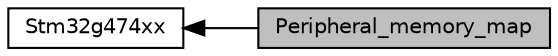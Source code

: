 digraph "Peripheral_memory_map"
{
  edge [fontname="Helvetica",fontsize="10",labelfontname="Helvetica",labelfontsize="10"];
  node [fontname="Helvetica",fontsize="10",shape=box];
  rankdir=LR;
  Node1 [label="Peripheral_memory_map",height=0.2,width=0.4,color="black", fillcolor="grey75", style="filled", fontcolor="black",tooltip=" "];
  Node2 [label="Stm32g474xx",height=0.2,width=0.4,color="black", fillcolor="white", style="filled",URL="$group__stm32g474xx.html",tooltip=" "];
  Node2->Node1 [shape=plaintext, dir="back", style="solid"];
}

